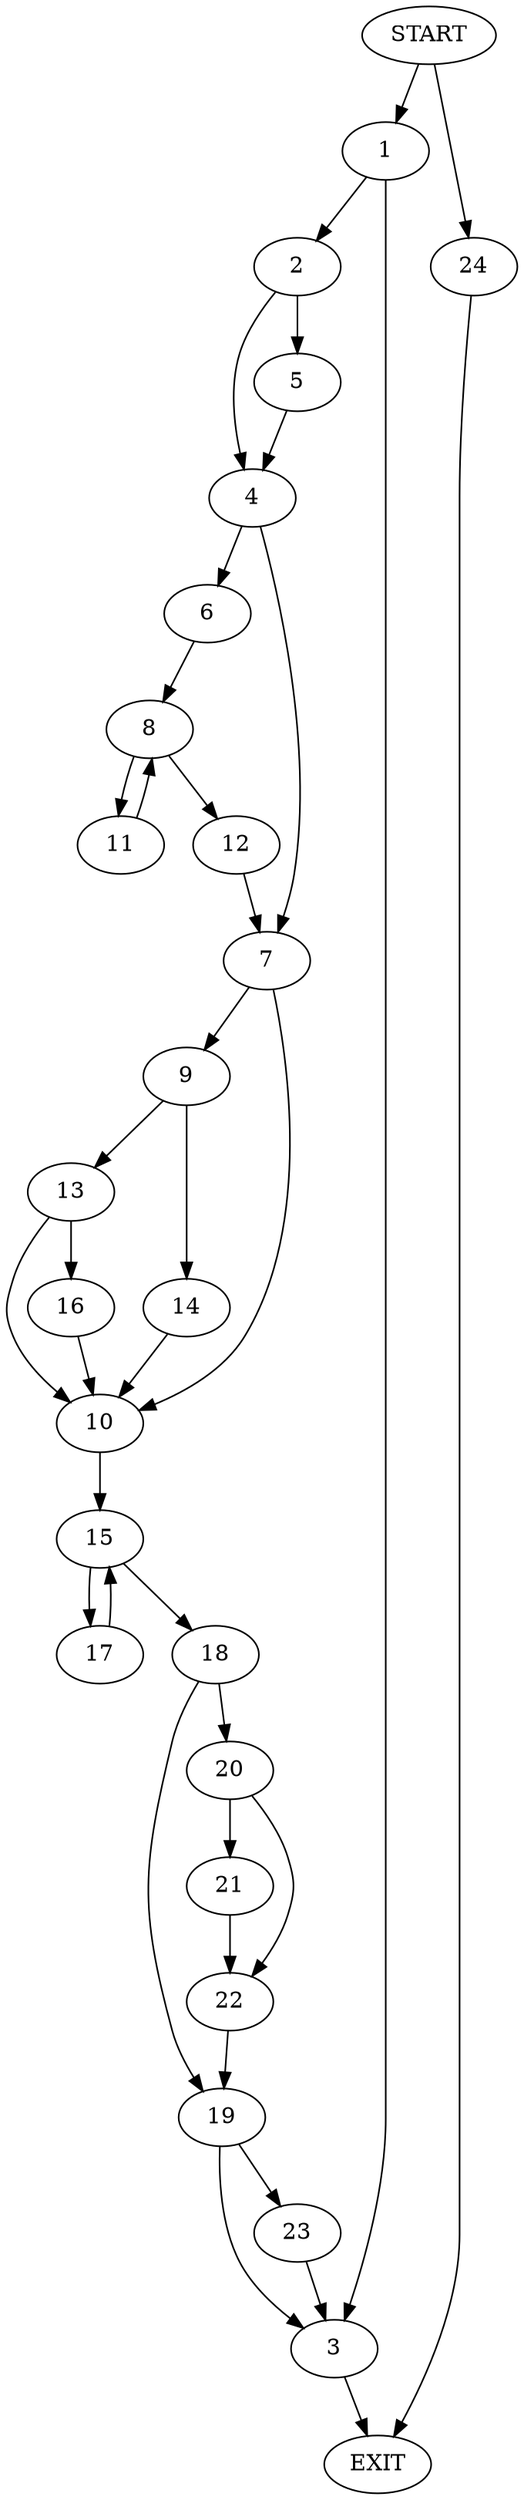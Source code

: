 digraph {
0 [label="START"]
25 [label="EXIT"]
0 -> 1
1 -> 2
1 -> 3
3 -> 25
2 -> 4
2 -> 5
5 -> 4
4 -> 6
4 -> 7
6 -> 8
7 -> 9
7 -> 10
8 -> 11
8 -> 12
11 -> 8
12 -> 7
9 -> 13
9 -> 14
10 -> 15
14 -> 10
13 -> 16
13 -> 10
16 -> 10
15 -> 17
15 -> 18
17 -> 15
18 -> 19
18 -> 20
20 -> 21
20 -> 22
19 -> 23
19 -> 3
21 -> 22
22 -> 19
23 -> 3
0 -> 24
24 -> 25
}
